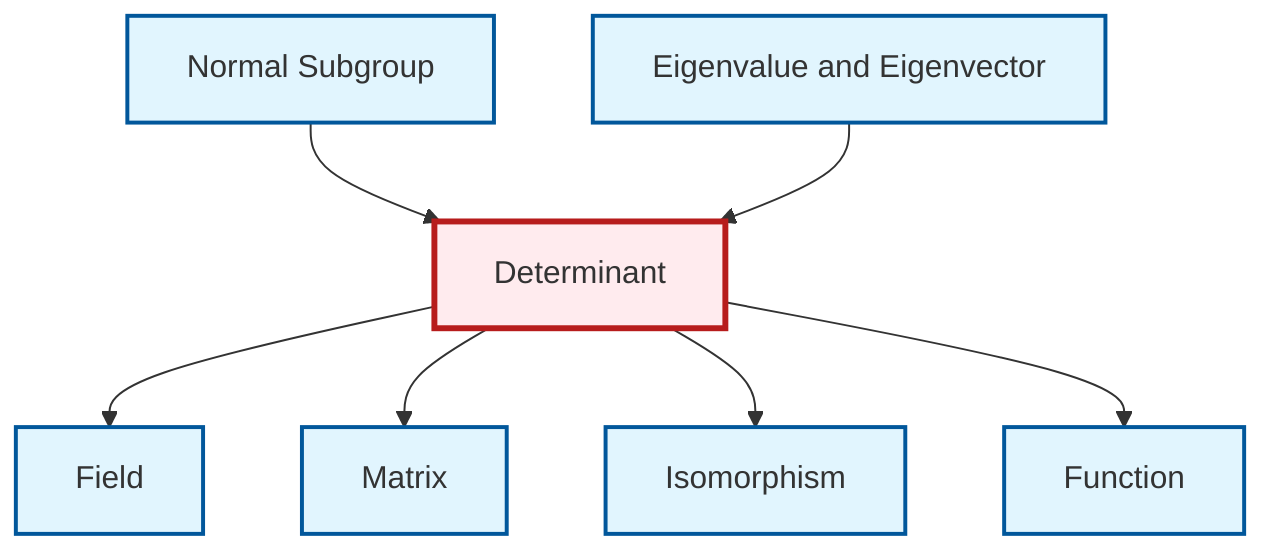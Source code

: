 graph TD
    classDef definition fill:#e1f5fe,stroke:#01579b,stroke-width:2px
    classDef theorem fill:#f3e5f5,stroke:#4a148c,stroke-width:2px
    classDef axiom fill:#fff3e0,stroke:#e65100,stroke-width:2px
    classDef example fill:#e8f5e9,stroke:#1b5e20,stroke-width:2px
    classDef current fill:#ffebee,stroke:#b71c1c,stroke-width:3px
    def-function["Function"]:::definition
    def-normal-subgroup["Normal Subgroup"]:::definition
    def-field["Field"]:::definition
    def-matrix["Matrix"]:::definition
    def-isomorphism["Isomorphism"]:::definition
    def-determinant["Determinant"]:::definition
    def-eigenvalue-eigenvector["Eigenvalue and Eigenvector"]:::definition
    def-determinant --> def-field
    def-determinant --> def-matrix
    def-determinant --> def-isomorphism
    def-normal-subgroup --> def-determinant
    def-determinant --> def-function
    def-eigenvalue-eigenvector --> def-determinant
    class def-determinant current